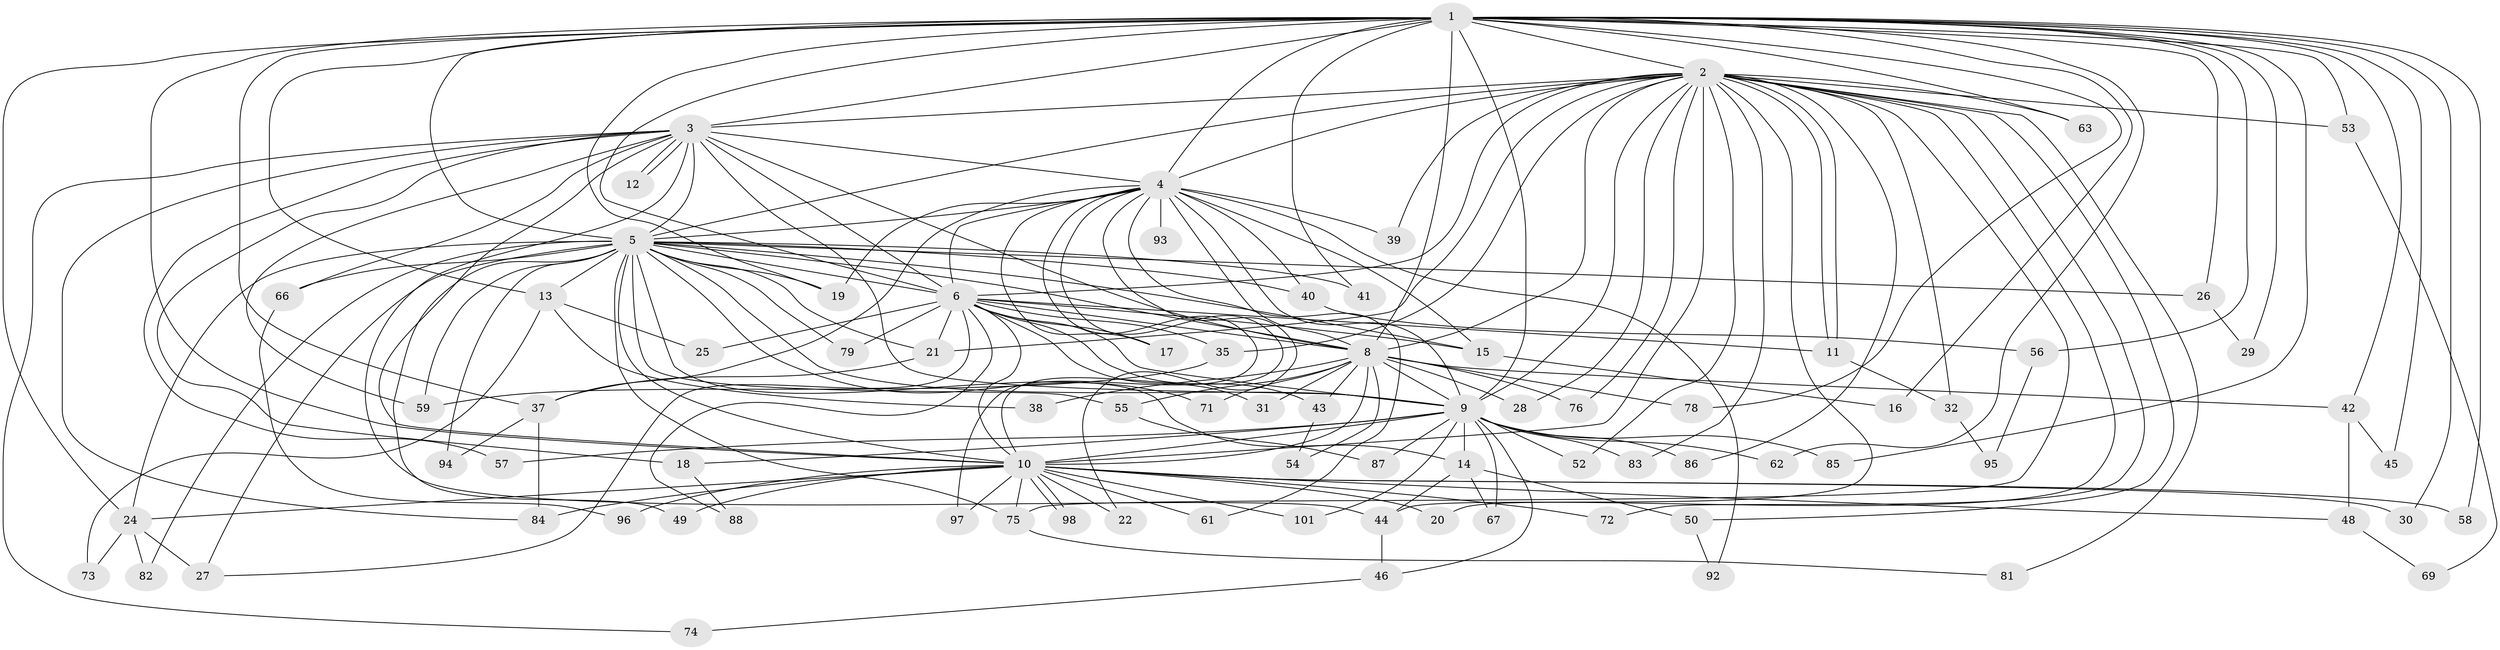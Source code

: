 // original degree distribution, {15: 0.00980392156862745, 29: 0.00980392156862745, 20: 0.0196078431372549, 22: 0.0196078431372549, 31: 0.00980392156862745, 23: 0.0196078431372549, 16: 0.00980392156862745, 4: 0.06862745098039216, 2: 0.5882352941176471, 5: 0.0392156862745098, 3: 0.18627450980392157, 6: 0.0196078431372549}
// Generated by graph-tools (version 1.1) at 2025/10/02/27/25 16:10:57]
// undirected, 82 vertices, 192 edges
graph export_dot {
graph [start="1"]
  node [color=gray90,style=filled];
  1 [super="+7"];
  2 [super="+70"];
  3 [super="+51"];
  4 [super="+33"];
  5 [super="+65"];
  6 [super="+90"];
  8 [super="+36"];
  9 [super="+100"];
  10 [super="+23"];
  11;
  12;
  13;
  14;
  15 [super="+47"];
  16;
  17;
  18;
  19 [super="+64"];
  20;
  21 [super="+34"];
  22;
  24 [super="+77"];
  25;
  26;
  27 [super="+68"];
  28;
  29;
  30;
  31;
  32;
  35;
  37 [super="+99"];
  38;
  39;
  40;
  41;
  42;
  43;
  44 [super="+80"];
  45;
  46;
  48;
  49 [super="+91"];
  50;
  52;
  53;
  54;
  55;
  56;
  57;
  58;
  59 [super="+60"];
  61;
  62;
  63;
  66;
  67;
  69;
  71;
  72;
  73;
  74;
  75 [super="+89"];
  76;
  78;
  79;
  81;
  82;
  83;
  84 [super="+102"];
  85;
  86;
  87;
  88;
  92;
  93;
  94;
  95;
  96;
  97;
  98;
  101;
  1 -- 2 [weight=2];
  1 -- 3 [weight=2];
  1 -- 4 [weight=2];
  1 -- 5 [weight=3];
  1 -- 6 [weight=2];
  1 -- 8 [weight=2];
  1 -- 9 [weight=3];
  1 -- 10 [weight=2];
  1 -- 13;
  1 -- 16;
  1 -- 19;
  1 -- 26;
  1 -- 37;
  1 -- 78;
  1 -- 85;
  1 -- 29;
  1 -- 30;
  1 -- 41;
  1 -- 42;
  1 -- 45;
  1 -- 53;
  1 -- 56;
  1 -- 58;
  1 -- 62;
  1 -- 63;
  1 -- 24;
  2 -- 3;
  2 -- 4 [weight=2];
  2 -- 5;
  2 -- 6;
  2 -- 8;
  2 -- 9;
  2 -- 10;
  2 -- 11;
  2 -- 11;
  2 -- 20;
  2 -- 21;
  2 -- 28;
  2 -- 32;
  2 -- 35;
  2 -- 39;
  2 -- 44;
  2 -- 50;
  2 -- 52;
  2 -- 53;
  2 -- 63;
  2 -- 72;
  2 -- 75;
  2 -- 76;
  2 -- 81;
  2 -- 83;
  2 -- 86;
  3 -- 4;
  3 -- 5 [weight=2];
  3 -- 6;
  3 -- 8 [weight=2];
  3 -- 9;
  3 -- 10;
  3 -- 12;
  3 -- 12;
  3 -- 18;
  3 -- 57;
  3 -- 66;
  3 -- 74;
  3 -- 44;
  3 -- 59;
  3 -- 84;
  4 -- 5;
  4 -- 6;
  4 -- 8;
  4 -- 9;
  4 -- 10;
  4 -- 15;
  4 -- 17;
  4 -- 22;
  4 -- 39;
  4 -- 61;
  4 -- 92;
  4 -- 93 [weight=2];
  4 -- 97;
  4 -- 40;
  4 -- 19;
  4 -- 37;
  5 -- 6;
  5 -- 8;
  5 -- 9;
  5 -- 10 [weight=2];
  5 -- 13;
  5 -- 14;
  5 -- 15;
  5 -- 19;
  5 -- 24;
  5 -- 26;
  5 -- 27;
  5 -- 40;
  5 -- 41;
  5 -- 49 [weight=2];
  5 -- 55;
  5 -- 59;
  5 -- 66;
  5 -- 71;
  5 -- 75;
  5 -- 82;
  5 -- 94;
  5 -- 79;
  5 -- 21;
  6 -- 8;
  6 -- 9;
  6 -- 10;
  6 -- 17;
  6 -- 21;
  6 -- 25;
  6 -- 27;
  6 -- 31;
  6 -- 35;
  6 -- 43;
  6 -- 79;
  6 -- 88;
  6 -- 11;
  6 -- 15;
  8 -- 9;
  8 -- 10;
  8 -- 28;
  8 -- 31;
  8 -- 38;
  8 -- 42;
  8 -- 54;
  8 -- 55;
  8 -- 71;
  8 -- 43;
  8 -- 76;
  8 -- 78;
  9 -- 10;
  9 -- 14;
  9 -- 18;
  9 -- 46;
  9 -- 52;
  9 -- 57;
  9 -- 62;
  9 -- 67;
  9 -- 83;
  9 -- 85;
  9 -- 86;
  9 -- 87;
  9 -- 101;
  10 -- 20;
  10 -- 22;
  10 -- 24;
  10 -- 30;
  10 -- 48;
  10 -- 58;
  10 -- 72;
  10 -- 84;
  10 -- 96;
  10 -- 97;
  10 -- 98;
  10 -- 98;
  10 -- 101;
  10 -- 49;
  10 -- 61;
  10 -- 75;
  11 -- 32;
  13 -- 25;
  13 -- 38;
  13 -- 73;
  14 -- 44;
  14 -- 50;
  14 -- 67;
  15 -- 16;
  18 -- 88;
  21 -- 37;
  24 -- 73;
  24 -- 82;
  24 -- 27;
  26 -- 29;
  32 -- 95;
  35 -- 59;
  37 -- 84;
  37 -- 94;
  40 -- 56;
  42 -- 45;
  42 -- 48;
  43 -- 54;
  44 -- 46;
  46 -- 74;
  48 -- 69;
  50 -- 92;
  53 -- 69;
  55 -- 87;
  56 -- 95;
  66 -- 96;
  75 -- 81;
}
